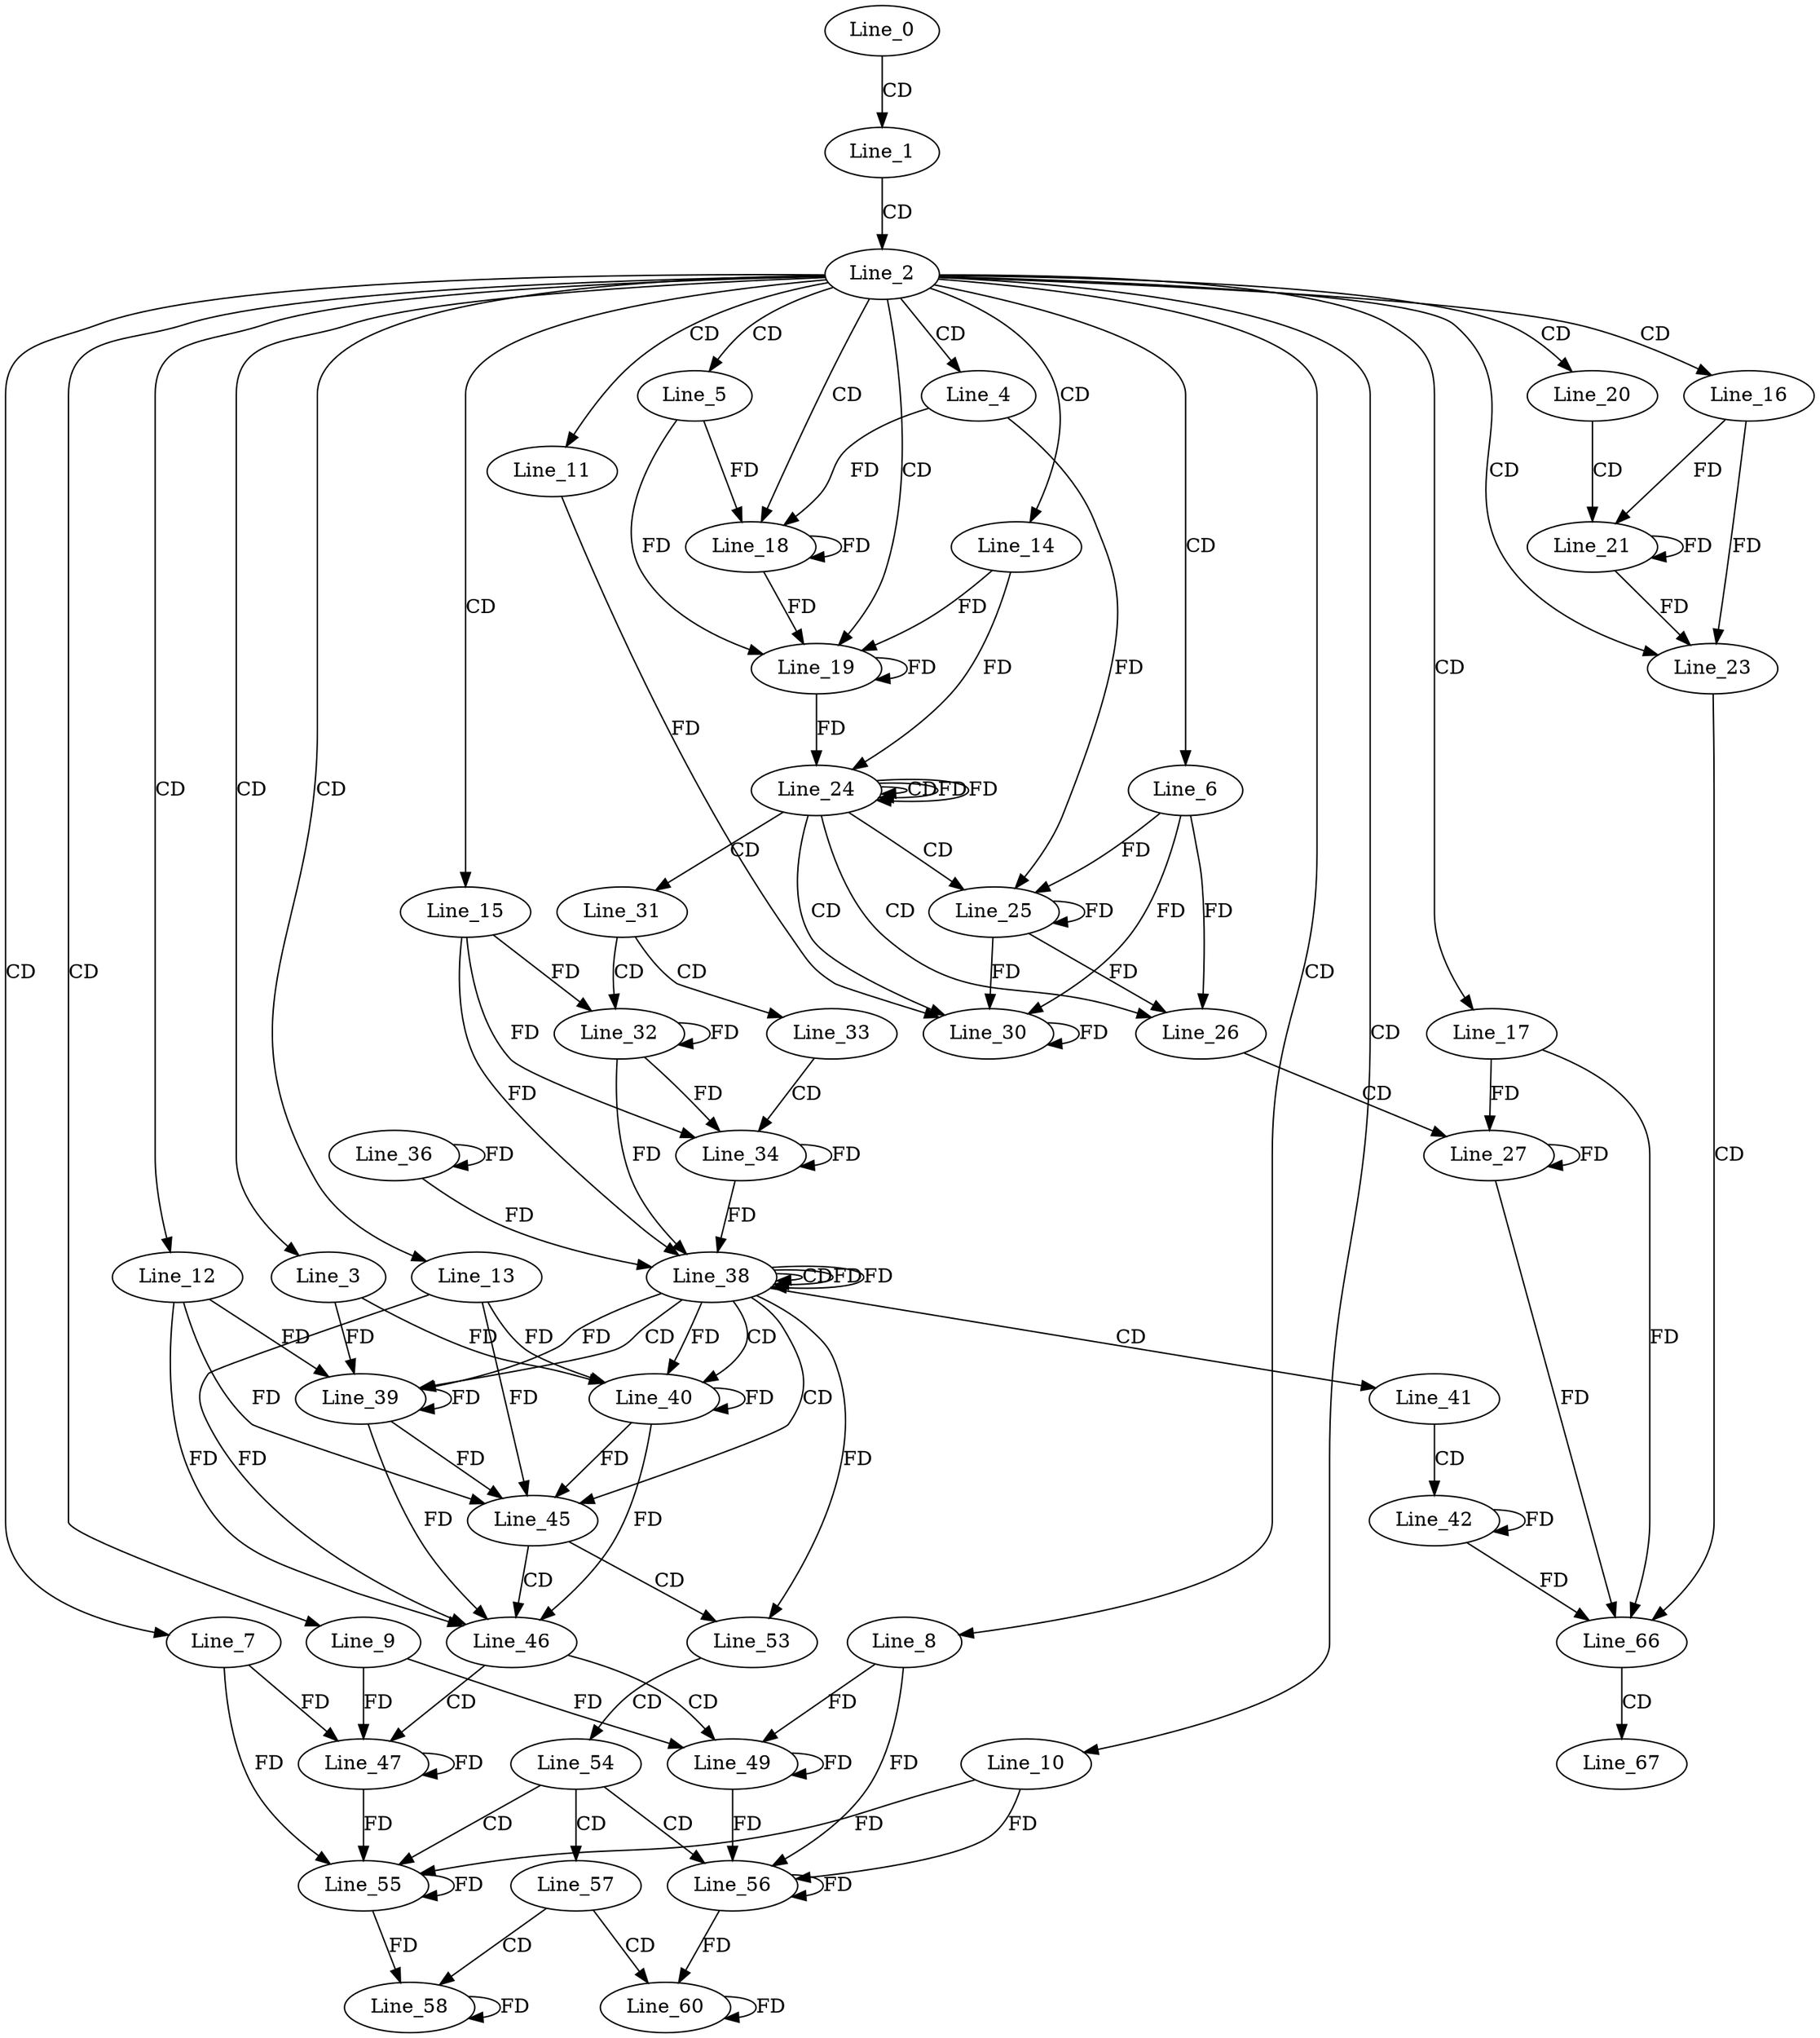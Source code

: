 digraph G {
  Line_0;
  Line_1;
  Line_2;
  Line_3;
  Line_4;
  Line_5;
  Line_6;
  Line_7;
  Line_8;
  Line_9;
  Line_10;
  Line_11;
  Line_12;
  Line_13;
  Line_14;
  Line_15;
  Line_16;
  Line_17;
  Line_18;
  Line_18;
  Line_19;
  Line_19;
  Line_20;
  Line_21;
  Line_23;
  Line_24;
  Line_24;
  Line_24;
  Line_25;
  Line_25;
  Line_26;
  Line_26;
  Line_27;
  Line_30;
  Line_30;
  Line_31;
  Line_32;
  Line_32;
  Line_33;
  Line_34;
  Line_34;
  Line_36;
  Line_36;
  Line_38;
  Line_38;
  Line_38;
  Line_39;
  Line_39;
  Line_39;
  Line_40;
  Line_40;
  Line_40;
  Line_41;
  Line_42;
  Line_45;
  Line_46;
  Line_47;
  Line_49;
  Line_53;
  Line_54;
  Line_55;
  Line_56;
  Line_57;
  Line_58;
  Line_60;
  Line_66;
  Line_67;
  Line_0 -> Line_1 [ label="CD" ];
  Line_1 -> Line_2 [ label="CD" ];
  Line_2 -> Line_3 [ label="CD" ];
  Line_2 -> Line_4 [ label="CD" ];
  Line_2 -> Line_5 [ label="CD" ];
  Line_2 -> Line_6 [ label="CD" ];
  Line_2 -> Line_7 [ label="CD" ];
  Line_2 -> Line_8 [ label="CD" ];
  Line_2 -> Line_9 [ label="CD" ];
  Line_2 -> Line_10 [ label="CD" ];
  Line_2 -> Line_11 [ label="CD" ];
  Line_2 -> Line_12 [ label="CD" ];
  Line_2 -> Line_13 [ label="CD" ];
  Line_2 -> Line_14 [ label="CD" ];
  Line_2 -> Line_15 [ label="CD" ];
  Line_2 -> Line_16 [ label="CD" ];
  Line_2 -> Line_17 [ label="CD" ];
  Line_2 -> Line_18 [ label="CD" ];
  Line_5 -> Line_18 [ label="FD" ];
  Line_18 -> Line_18 [ label="FD" ];
  Line_4 -> Line_18 [ label="FD" ];
  Line_2 -> Line_19 [ label="CD" ];
  Line_14 -> Line_19 [ label="FD" ];
  Line_19 -> Line_19 [ label="FD" ];
  Line_5 -> Line_19 [ label="FD" ];
  Line_18 -> Line_19 [ label="FD" ];
  Line_2 -> Line_20 [ label="CD" ];
  Line_20 -> Line_21 [ label="CD" ];
  Line_16 -> Line_21 [ label="FD" ];
  Line_21 -> Line_21 [ label="FD" ];
  Line_2 -> Line_23 [ label="CD" ];
  Line_16 -> Line_23 [ label="FD" ];
  Line_21 -> Line_23 [ label="FD" ];
  Line_14 -> Line_24 [ label="FD" ];
  Line_19 -> Line_24 [ label="FD" ];
  Line_24 -> Line_24 [ label="CD" ];
  Line_24 -> Line_24 [ label="FD" ];
  Line_24 -> Line_25 [ label="CD" ];
  Line_25 -> Line_25 [ label="FD" ];
  Line_6 -> Line_25 [ label="FD" ];
  Line_4 -> Line_25 [ label="FD" ];
  Line_24 -> Line_26 [ label="CD" ];
  Line_25 -> Line_26 [ label="FD" ];
  Line_6 -> Line_26 [ label="FD" ];
  Line_26 -> Line_27 [ label="CD" ];
  Line_27 -> Line_27 [ label="FD" ];
  Line_17 -> Line_27 [ label="FD" ];
  Line_24 -> Line_30 [ label="CD" ];
  Line_30 -> Line_30 [ label="FD" ];
  Line_11 -> Line_30 [ label="FD" ];
  Line_25 -> Line_30 [ label="FD" ];
  Line_6 -> Line_30 [ label="FD" ];
  Line_24 -> Line_31 [ label="CD" ];
  Line_31 -> Line_32 [ label="CD" ];
  Line_32 -> Line_32 [ label="FD" ];
  Line_15 -> Line_32 [ label="FD" ];
  Line_31 -> Line_33 [ label="CD" ];
  Line_33 -> Line_34 [ label="CD" ];
  Line_32 -> Line_34 [ label="FD" ];
  Line_34 -> Line_34 [ label="FD" ];
  Line_15 -> Line_34 [ label="FD" ];
  Line_36 -> Line_36 [ label="FD" ];
  Line_32 -> Line_38 [ label="FD" ];
  Line_34 -> Line_38 [ label="FD" ];
  Line_36 -> Line_38 [ label="FD" ];
  Line_15 -> Line_38 [ label="FD" ];
  Line_38 -> Line_38 [ label="CD" ];
  Line_38 -> Line_38 [ label="FD" ];
  Line_38 -> Line_39 [ label="CD" ];
  Line_39 -> Line_39 [ label="FD" ];
  Line_12 -> Line_39 [ label="FD" ];
  Line_3 -> Line_39 [ label="FD" ];
  Line_38 -> Line_39 [ label="FD" ];
  Line_38 -> Line_40 [ label="CD" ];
  Line_40 -> Line_40 [ label="FD" ];
  Line_13 -> Line_40 [ label="FD" ];
  Line_3 -> Line_40 [ label="FD" ];
  Line_38 -> Line_40 [ label="FD" ];
  Line_38 -> Line_41 [ label="CD" ];
  Line_41 -> Line_42 [ label="CD" ];
  Line_42 -> Line_42 [ label="FD" ];
  Line_38 -> Line_45 [ label="CD" ];
  Line_39 -> Line_45 [ label="FD" ];
  Line_12 -> Line_45 [ label="FD" ];
  Line_40 -> Line_45 [ label="FD" ];
  Line_13 -> Line_45 [ label="FD" ];
  Line_45 -> Line_46 [ label="CD" ];
  Line_39 -> Line_46 [ label="FD" ];
  Line_12 -> Line_46 [ label="FD" ];
  Line_40 -> Line_46 [ label="FD" ];
  Line_13 -> Line_46 [ label="FD" ];
  Line_46 -> Line_47 [ label="CD" ];
  Line_47 -> Line_47 [ label="FD" ];
  Line_7 -> Line_47 [ label="FD" ];
  Line_9 -> Line_47 [ label="FD" ];
  Line_46 -> Line_49 [ label="CD" ];
  Line_49 -> Line_49 [ label="FD" ];
  Line_8 -> Line_49 [ label="FD" ];
  Line_9 -> Line_49 [ label="FD" ];
  Line_45 -> Line_53 [ label="CD" ];
  Line_38 -> Line_53 [ label="FD" ];
  Line_53 -> Line_54 [ label="CD" ];
  Line_54 -> Line_55 [ label="CD" ];
  Line_47 -> Line_55 [ label="FD" ];
  Line_55 -> Line_55 [ label="FD" ];
  Line_7 -> Line_55 [ label="FD" ];
  Line_10 -> Line_55 [ label="FD" ];
  Line_54 -> Line_56 [ label="CD" ];
  Line_49 -> Line_56 [ label="FD" ];
  Line_56 -> Line_56 [ label="FD" ];
  Line_8 -> Line_56 [ label="FD" ];
  Line_10 -> Line_56 [ label="FD" ];
  Line_54 -> Line_57 [ label="CD" ];
  Line_57 -> Line_58 [ label="CD" ];
  Line_55 -> Line_58 [ label="FD" ];
  Line_58 -> Line_58 [ label="FD" ];
  Line_57 -> Line_60 [ label="CD" ];
  Line_56 -> Line_60 [ label="FD" ];
  Line_60 -> Line_60 [ label="FD" ];
  Line_23 -> Line_66 [ label="CD" ];
  Line_42 -> Line_66 [ label="FD" ];
  Line_27 -> Line_66 [ label="FD" ];
  Line_17 -> Line_66 [ label="FD" ];
  Line_66 -> Line_67 [ label="CD" ];
  Line_24 -> Line_24 [ label="FD" ];
  Line_38 -> Line_38 [ label="FD" ];
}
